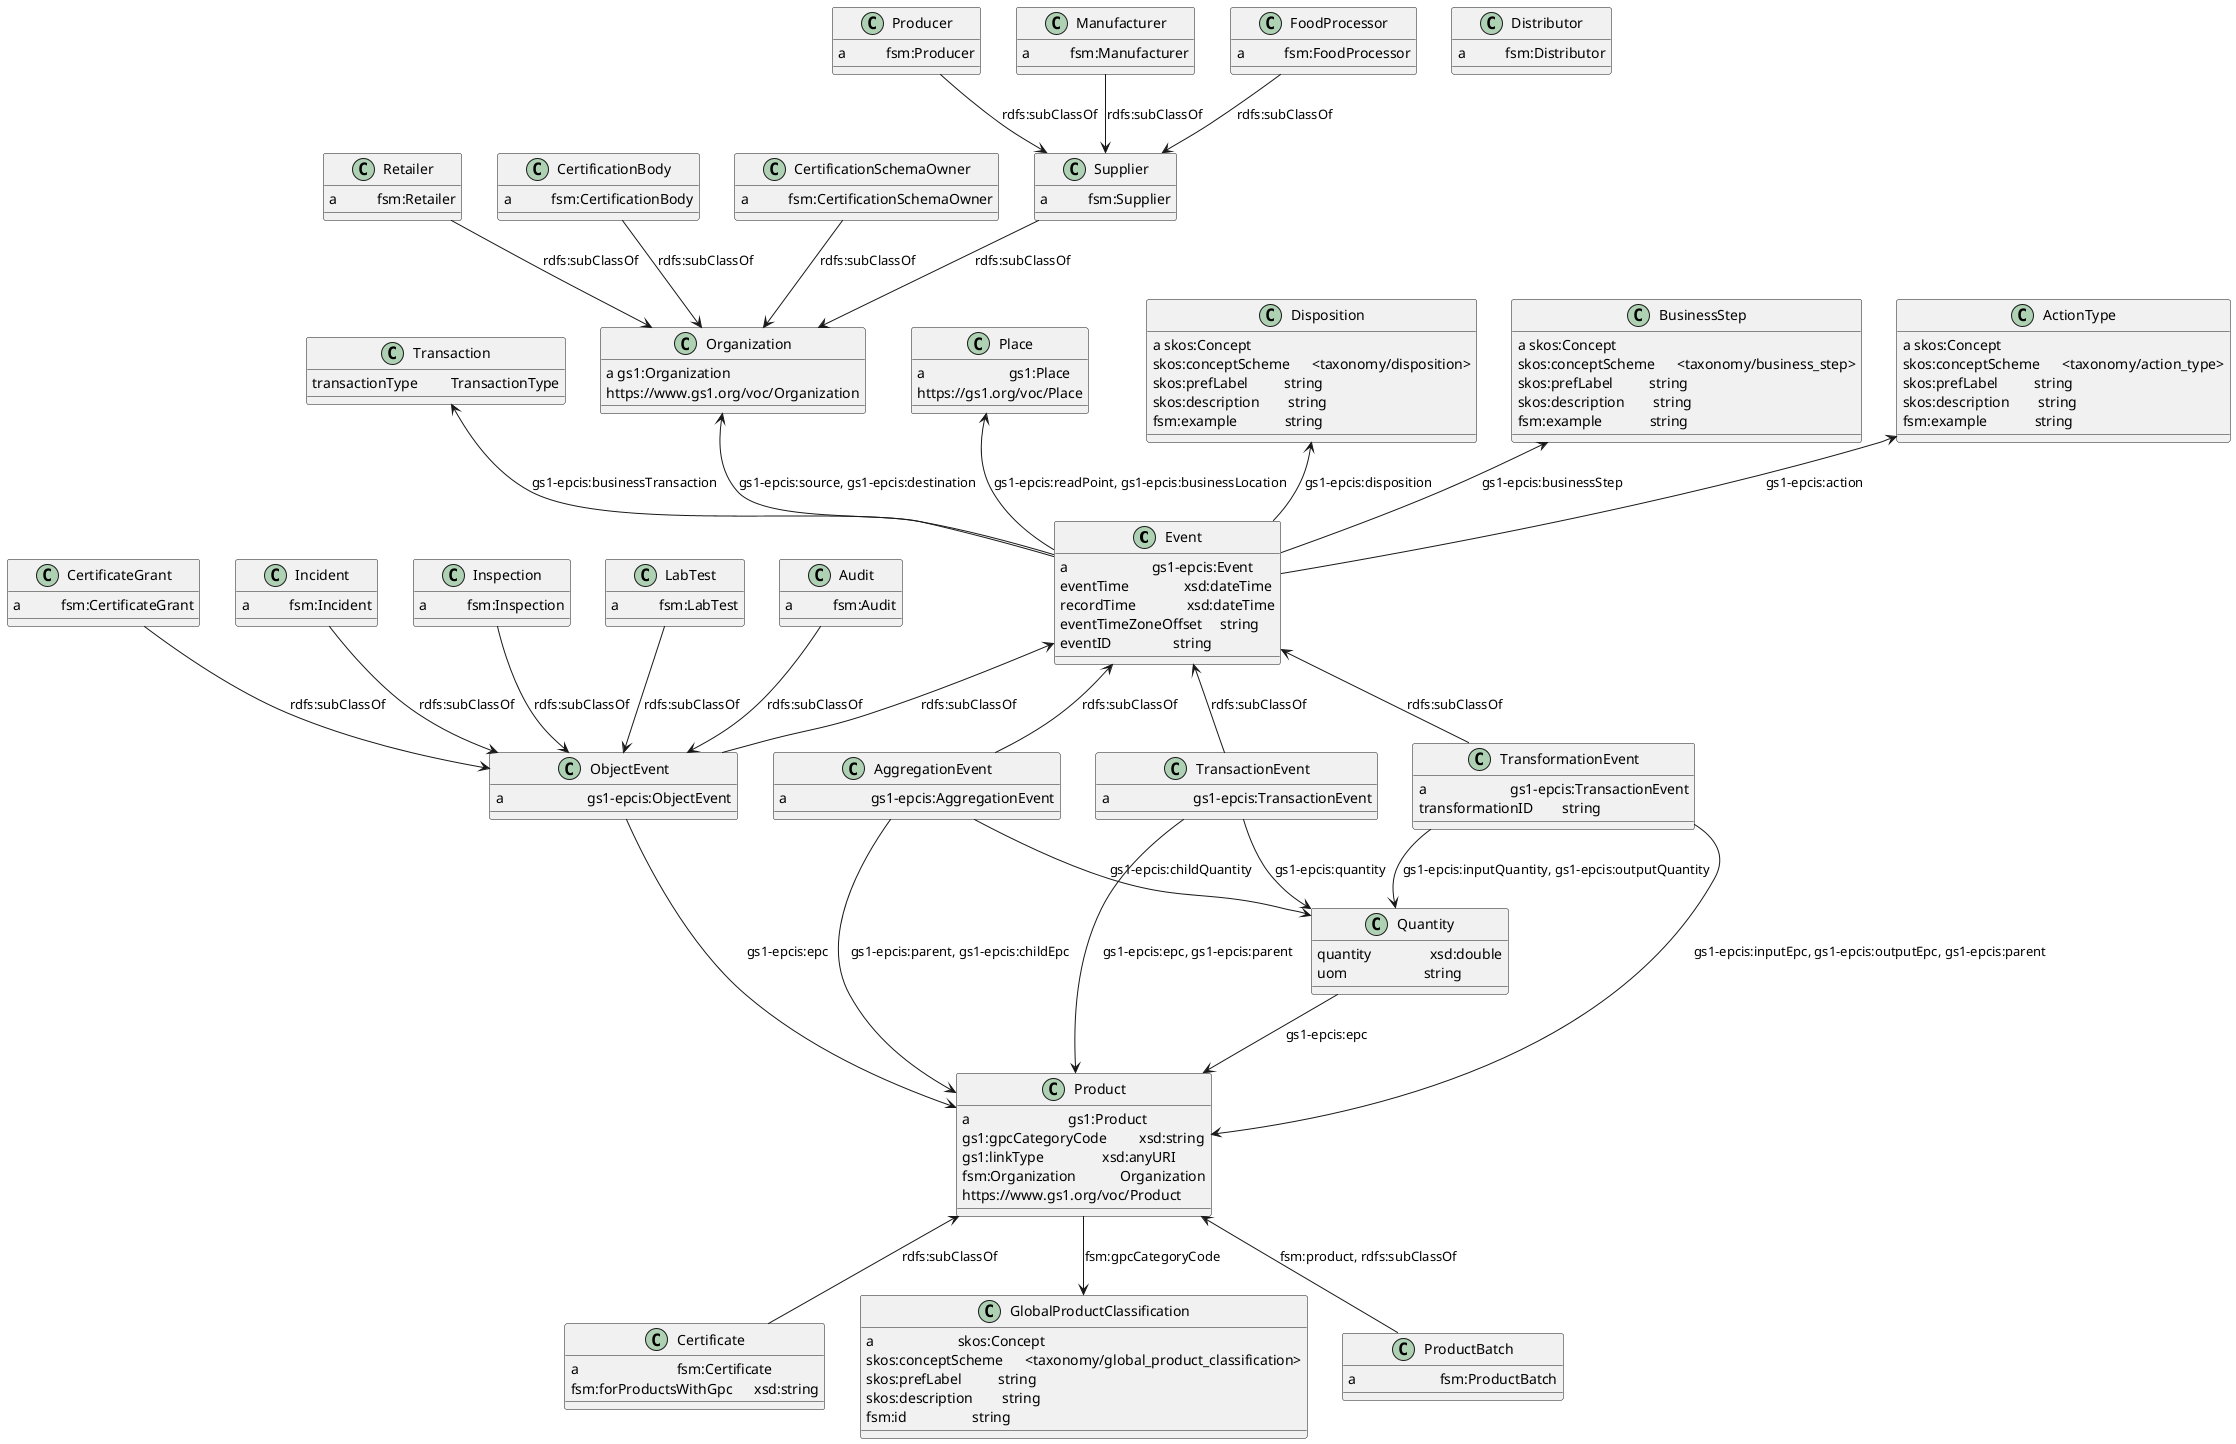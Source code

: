 @startuml

class Event {
    a                       gs1-epcis:Event 
    eventTime               xsd:dateTime
    recordTime              xsd:dateTime
    eventTimeZoneOffset     string
    eventID                 string
}

class ObjectEvent {
    a                       gs1-epcis:ObjectEvent
} 

class AggregationEvent {
    a                       gs1-epcis:AggregationEvent
} 

class TransactionEvent {
    a                       gs1-epcis:TransactionEvent
}

class TransformationEvent {
    a                       gs1-epcis:TransactionEvent
    transformationID        string
}

class Product {
    a                           gs1:Product
    gs1:gpcCategoryCode         xsd:string
    gs1:linkType                xsd:anyURI
    fsm:Organization            Organization
    https://www.gs1.org/voc/Product
}

class Organization {
    a gs1:Organization
    https://www.gs1.org/voc/Organization
}

class Transaction {
    transactionType         TransactionType
}

class Place {
    a                       gs1:Place
    https://gs1.org/voc/Place
}

class BusinessStep {
    a skos:Concept
    skos:conceptScheme      <taxonomy/business_step>
    skos:prefLabel          string
    skos:description        string
    fsm:example             string
}

class Disposition {
    a skos:Concept
    skos:conceptScheme      <taxonomy/disposition>
    skos:prefLabel          string
    skos:description        string
    fsm:example             string
}

class ActionType {
    a skos:Concept
    skos:conceptScheme      <taxonomy/action_type>
    skos:prefLabel          string
    skos:description        string
    fsm:example             string
}

class Quantity {
    quantity                xsd:double
    uom                     string
}


Event -up-> ActionType : gs1-epcis:action
Event -up-> BusinessStep : gs1-epcis:businessStep
Event -up-> Disposition : gs1-epcis:disposition
Event -up-> Place : gs1-epcis:readPoint, gs1-epcis:businessLocation
Event -up->  Organization : gs1-epcis:source, gs1-epcis:destination                  
Event -up->  Transaction : gs1-epcis:businessTransaction

ObjectEvent -->  Product : gs1-epcis:epc

AggregationEvent -->  Product : gs1-epcis:parent, gs1-epcis:childEpc
AggregationEvent -->  Quantity : gs1-epcis:childQuantity

TransactionEvent -->  Product : gs1-epcis:epc, gs1-epcis:parent
TransactionEvent -->  Quantity : gs1-epcis:quantity

TransformationEvent -->  Product : gs1-epcis:inputEpc, gs1-epcis:outputEpc, gs1-epcis:parent
TransformationEvent -->  Quantity : gs1-epcis:inputQuantity, gs1-epcis:outputQuantity

Quantity --> Product : gs1-epcis:epc

ObjectEvent -up-> Event : rdfs:subClassOf
AggregationEvent -up-> Event : rdfs:subClassOf
TransactionEvent -up-> Event : rdfs:subClassOf
TransformationEvent -up-> Event : rdfs:subClassOf

class Retailer {
    a           fsm:Retailer
}

class Producer {
    a           fsm:Producer
}

class Manufacturer {
    a           fsm:Manufacturer
}

class FoodProcessor {
    a           fsm:FoodProcessor
}

class CertificationBody {
    a           fsm:CertificationBody
}

class CertificationSchemaOwner {
    a           fsm:CertificationSchemaOwner
}

class Supplier {
    a           fsm:Supplier
}

class Incident {
    a           fsm:Incident
}

class Inspection {
    a           fsm:Inspection
}

class LabTest {
    a           fsm:LabTest
}

class Audit {
    a           fsm:Audit
}

class CertificateGrant {
    a           fsm:CertificateGrant
}

class Certificate {
    a                           fsm:Certificate
    fsm:forProductsWithGpc      xsd:string     
}

class GlobalProductClassification {
    a                       skos:Concept
    skos:conceptScheme      <taxonomy/global_product_classification>
    skos:prefLabel          string
    skos:description        string
    fsm:id                  string
}

class ProductBatch {
    a                       fsm:ProductBatch
}

Producer --> Supplier : rdfs:subClassOf
Manufacturer --> Supplier : rdfs:subClassOf
FoodProcessor --> Supplier : rdfs:subClassOf
Supplier --> Organization : rdfs:subClassOf
Retailer --> Organization : rdfs:subClassOf
CertificationBody --> Organization : rdfs:subClassOf
CertificationSchemaOwner --> Organization : rdfs:subClassOf

Incident --> ObjectEvent : rdfs:subClassOf
Inspection --> ObjectEvent : rdfs:subClassOf
LabTest --> ObjectEvent : rdfs:subClassOf
Audit --> ObjectEvent : rdfs:subClassOf
CertificateGrant --> ObjectEvent : rdfs:subClassOf

Certificate -up-> Product : rdfs:subClassOf
Product --> GlobalProductClassification : fsm:gpcCategoryCode

ProductBatch -up-> Product : fsm:product, rdfs:subClassOf


class Distributor {
    a           fsm:Distributor
}

@enduml
